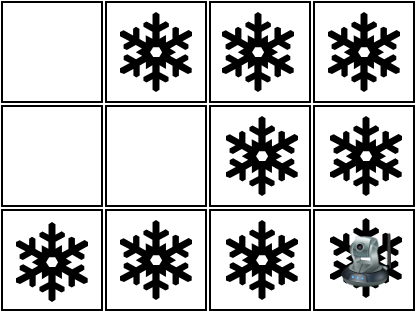 <mxfile version="19.0.2" type="device"><diagram id="GC3d5SEIMlqQDpdu6AJr" name="Page-1"><mxGraphModel dx="1422" dy="873" grid="1" gridSize="10" guides="1" tooltips="1" connect="1" arrows="1" fold="1" page="1" pageScale="1" pageWidth="850" pageHeight="1100" math="0" shadow="0"><root><mxCell id="0"/><mxCell id="1" parent="0"/><mxCell id="wi9Bhf0zNv-aggHsFR5M-1" value="" style="whiteSpace=wrap;html=1;aspect=fixed;" vertex="1" parent="1"><mxGeometry x="160" y="280" width="50" height="50" as="geometry"/></mxCell><mxCell id="wi9Bhf0zNv-aggHsFR5M-2" value="" style="whiteSpace=wrap;html=1;aspect=fixed;" vertex="1" parent="1"><mxGeometry x="212" y="280" width="50" height="50" as="geometry"/></mxCell><mxCell id="wi9Bhf0zNv-aggHsFR5M-3" value="" style="whiteSpace=wrap;html=1;aspect=fixed;" vertex="1" parent="1"><mxGeometry x="264" y="280" width="50" height="50" as="geometry"/></mxCell><mxCell id="wi9Bhf0zNv-aggHsFR5M-4" value="" style="whiteSpace=wrap;html=1;aspect=fixed;" vertex="1" parent="1"><mxGeometry x="316" y="280" width="50" height="50" as="geometry"/></mxCell><mxCell id="wi9Bhf0zNv-aggHsFR5M-5" value="" style="whiteSpace=wrap;html=1;aspect=fixed;" vertex="1" parent="1"><mxGeometry x="160" y="332" width="50" height="50" as="geometry"/></mxCell><mxCell id="wi9Bhf0zNv-aggHsFR5M-6" value="" style="whiteSpace=wrap;html=1;aspect=fixed;" vertex="1" parent="1"><mxGeometry x="212" y="332" width="50" height="50" as="geometry"/></mxCell><mxCell id="wi9Bhf0zNv-aggHsFR5M-7" value="" style="whiteSpace=wrap;html=1;aspect=fixed;" vertex="1" parent="1"><mxGeometry x="264" y="332" width="50" height="50" as="geometry"/></mxCell><mxCell id="wi9Bhf0zNv-aggHsFR5M-8" value="" style="whiteSpace=wrap;html=1;aspect=fixed;" vertex="1" parent="1"><mxGeometry x="316" y="332" width="50" height="50" as="geometry"/></mxCell><mxCell id="wi9Bhf0zNv-aggHsFR5M-9" value="" style="whiteSpace=wrap;html=1;aspect=fixed;" vertex="1" parent="1"><mxGeometry x="160" y="384" width="50" height="50" as="geometry"/></mxCell><mxCell id="wi9Bhf0zNv-aggHsFR5M-10" value="" style="whiteSpace=wrap;html=1;aspect=fixed;" vertex="1" parent="1"><mxGeometry x="212" y="384" width="50" height="50" as="geometry"/></mxCell><mxCell id="wi9Bhf0zNv-aggHsFR5M-11" value="" style="whiteSpace=wrap;html=1;aspect=fixed;" vertex="1" parent="1"><mxGeometry x="264" y="384" width="50" height="50" as="geometry"/></mxCell><mxCell id="wi9Bhf0zNv-aggHsFR5M-12" value="" style="whiteSpace=wrap;html=1;aspect=fixed;" vertex="1" parent="1"><mxGeometry x="316" y="384" width="50" height="50" as="geometry"/></mxCell><mxCell id="wi9Bhf0zNv-aggHsFR5M-16" value="" style="shape=mxgraph.signs.nature.snowflake;html=1;pointerEvents=1;fillColor=#000000;strokeColor=none;verticalLabelPosition=bottom;verticalAlign=top;align=center;sketch=0;" vertex="1" parent="1"><mxGeometry x="219" y="285" width="36" height="40" as="geometry"/></mxCell><mxCell id="wi9Bhf0zNv-aggHsFR5M-17" value="" style="shape=mxgraph.signs.nature.snowflake;html=1;pointerEvents=1;fillColor=#000000;strokeColor=none;verticalLabelPosition=bottom;verticalAlign=top;align=center;sketch=0;" vertex="1" parent="1"><mxGeometry x="270" y="285" width="36" height="40" as="geometry"/></mxCell><mxCell id="wi9Bhf0zNv-aggHsFR5M-18" value="" style="shape=mxgraph.signs.nature.snowflake;html=1;pointerEvents=1;fillColor=#000000;strokeColor=none;verticalLabelPosition=bottom;verticalAlign=top;align=center;sketch=0;" vertex="1" parent="1"><mxGeometry x="323" y="285" width="36" height="40" as="geometry"/></mxCell><mxCell id="wi9Bhf0zNv-aggHsFR5M-19" value="" style="shape=mxgraph.signs.nature.snowflake;html=1;pointerEvents=1;fillColor=#000000;strokeColor=none;verticalLabelPosition=bottom;verticalAlign=top;align=center;sketch=0;" vertex="1" parent="1"><mxGeometry x="324" y="388" width="36" height="40" as="geometry"/></mxCell><mxCell id="wi9Bhf0zNv-aggHsFR5M-20" value="" style="shape=mxgraph.signs.nature.snowflake;html=1;pointerEvents=1;fillColor=#000000;strokeColor=none;verticalLabelPosition=bottom;verticalAlign=top;align=center;sketch=0;" vertex="1" parent="1"><mxGeometry x="272" y="389" width="36" height="40" as="geometry"/></mxCell><mxCell id="wi9Bhf0zNv-aggHsFR5M-21" value="" style="shape=mxgraph.signs.nature.snowflake;html=1;pointerEvents=1;fillColor=#000000;strokeColor=none;verticalLabelPosition=bottom;verticalAlign=top;align=center;sketch=0;" vertex="1" parent="1"><mxGeometry x="219" y="389" width="36" height="40" as="geometry"/></mxCell><mxCell id="wi9Bhf0zNv-aggHsFR5M-22" value="" style="shape=mxgraph.signs.nature.snowflake;html=1;pointerEvents=1;fillColor=#000000;strokeColor=none;verticalLabelPosition=bottom;verticalAlign=top;align=center;sketch=0;" vertex="1" parent="1"><mxGeometry x="167" y="390" width="36" height="40" as="geometry"/></mxCell><mxCell id="wi9Bhf0zNv-aggHsFR5M-23" value="" style="image;html=1;image=img/lib/clip_art/networking/Ip_Camera_128x128.png" vertex="1" parent="1"><mxGeometry x="329.5" y="391.5" width="25" height="35" as="geometry"/></mxCell><mxCell id="wi9Bhf0zNv-aggHsFR5M-32" value="" style="shape=mxgraph.signs.nature.snowflake;html=1;pointerEvents=1;fillColor=#000000;strokeColor=none;verticalLabelPosition=bottom;verticalAlign=top;align=center;sketch=0;" vertex="1" parent="1"><mxGeometry x="324" y="337" width="36" height="40" as="geometry"/></mxCell><mxCell id="wi9Bhf0zNv-aggHsFR5M-33" value="" style="shape=mxgraph.signs.nature.snowflake;html=1;pointerEvents=1;fillColor=#000000;strokeColor=none;verticalLabelPosition=bottom;verticalAlign=top;align=center;sketch=0;" vertex="1" parent="1"><mxGeometry x="272" y="337" width="36" height="40" as="geometry"/></mxCell></root></mxGraphModel></diagram></mxfile>